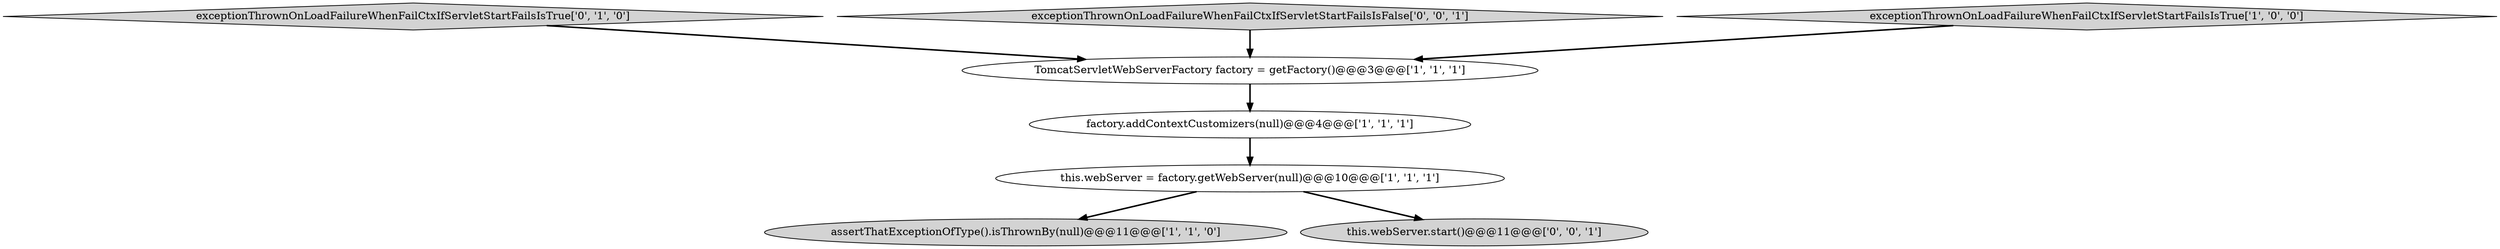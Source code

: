 digraph {
5 [style = filled, label = "exceptionThrownOnLoadFailureWhenFailCtxIfServletStartFailsIsTrue['0', '1', '0']", fillcolor = lightgray, shape = diamond image = "AAA0AAABBB2BBB"];
7 [style = filled, label = "exceptionThrownOnLoadFailureWhenFailCtxIfServletStartFailsIsFalse['0', '0', '1']", fillcolor = lightgray, shape = diamond image = "AAA0AAABBB3BBB"];
0 [style = filled, label = "TomcatServletWebServerFactory factory = getFactory()@@@3@@@['1', '1', '1']", fillcolor = white, shape = ellipse image = "AAA0AAABBB1BBB"];
2 [style = filled, label = "exceptionThrownOnLoadFailureWhenFailCtxIfServletStartFailsIsTrue['1', '0', '0']", fillcolor = lightgray, shape = diamond image = "AAA0AAABBB1BBB"];
1 [style = filled, label = "assertThatExceptionOfType().isThrownBy(null)@@@11@@@['1', '1', '0']", fillcolor = lightgray, shape = ellipse image = "AAA0AAABBB1BBB"];
6 [style = filled, label = "this.webServer.start()@@@11@@@['0', '0', '1']", fillcolor = lightgray, shape = ellipse image = "AAA0AAABBB3BBB"];
4 [style = filled, label = "factory.addContextCustomizers(null)@@@4@@@['1', '1', '1']", fillcolor = white, shape = ellipse image = "AAA0AAABBB1BBB"];
3 [style = filled, label = "this.webServer = factory.getWebServer(null)@@@10@@@['1', '1', '1']", fillcolor = white, shape = ellipse image = "AAA0AAABBB1BBB"];
4->3 [style = bold, label=""];
3->6 [style = bold, label=""];
2->0 [style = bold, label=""];
7->0 [style = bold, label=""];
5->0 [style = bold, label=""];
3->1 [style = bold, label=""];
0->4 [style = bold, label=""];
}
